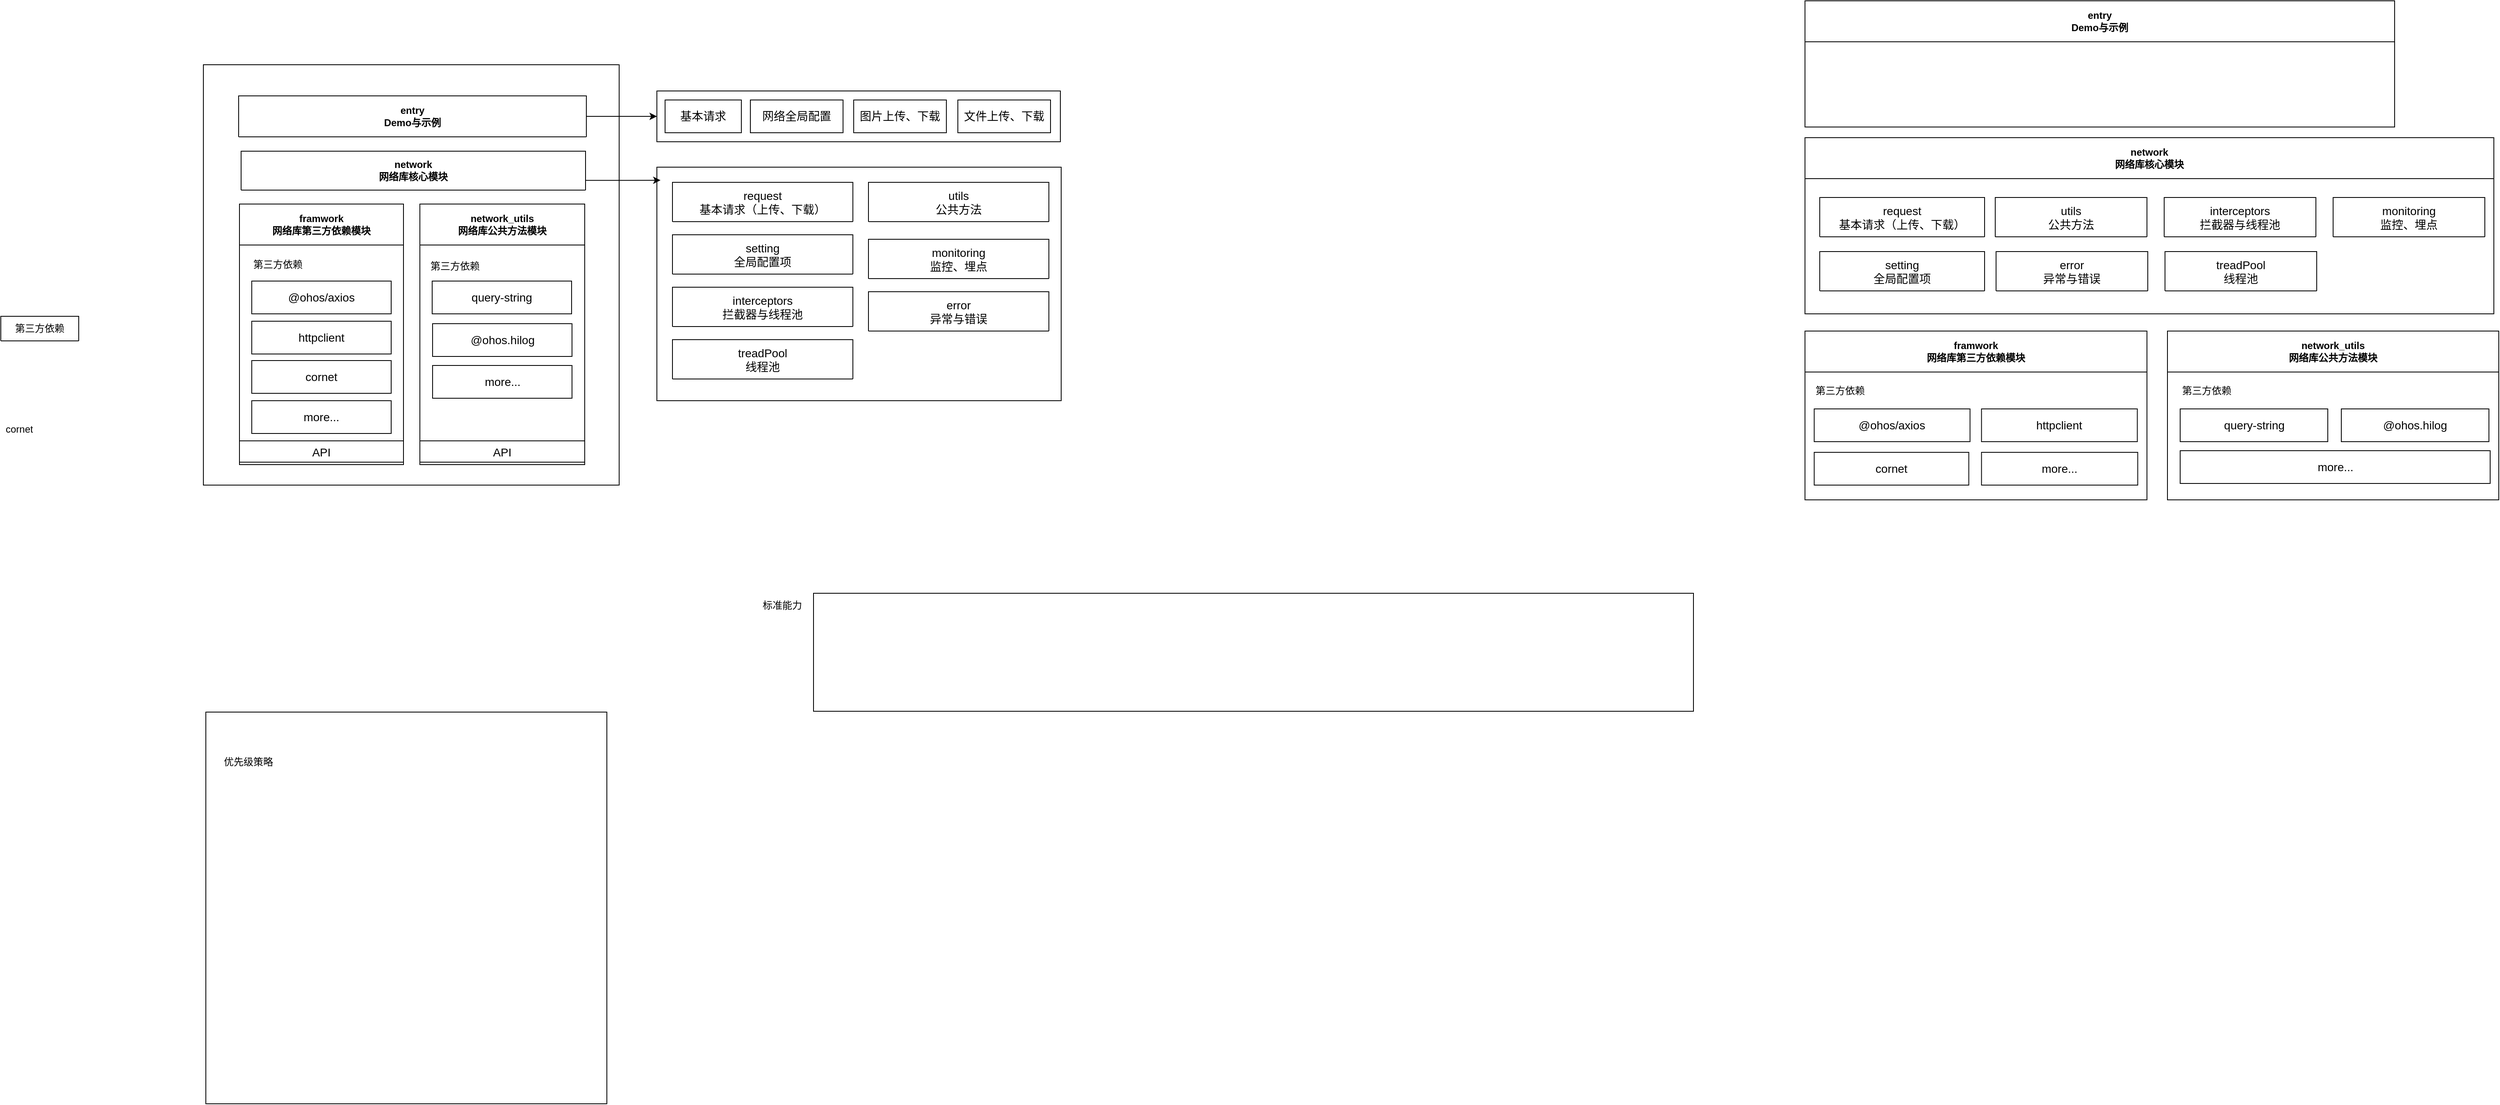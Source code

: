 <mxfile version="22.1.17" type="github">
  <diagram name="第 1 页" id="wJkj5fOoJ11qg7BTNZWh">
    <mxGraphModel dx="1358" dy="1343" grid="0" gridSize="10" guides="1" tooltips="1" connect="1" arrows="1" fold="1" page="0" pageScale="1" pageWidth="827" pageHeight="1169" math="0" shadow="0">
      <root>
        <mxCell id="0" />
        <mxCell id="1" parent="0" />
        <mxCell id="xsOgUrFm26YvZ4MdKP3_-86" value="" style="rounded=0;whiteSpace=wrap;html=1;" vertex="1" parent="1">
          <mxGeometry x="484" y="13" width="507" height="513" as="geometry" />
        </mxCell>
        <mxCell id="xsOgUrFm26YvZ4MdKP3_-90" value="" style="rounded=0;whiteSpace=wrap;html=1;" vertex="1" parent="1">
          <mxGeometry x="1037" y="45" width="492" height="62" as="geometry" />
        </mxCell>
        <mxCell id="SBuVG_I4WXoMHMLNgs3m-62" value="" style="rounded=0;whiteSpace=wrap;html=1;" parent="1" vertex="1">
          <mxGeometry x="1037" y="138" width="493" height="285" as="geometry" />
        </mxCell>
        <mxCell id="SBuVG_I4WXoMHMLNgs3m-8" value="network&lt;br&gt;网络库核心模块" style="swimlane;whiteSpace=wrap;html=1;startSize=50;" parent="1" vertex="1">
          <mxGeometry x="530" y="118.5" width="420" height="47.5" as="geometry">
            <mxRectangle x="530" y="196" width="420" height="40" as="alternateBounds" />
          </mxGeometry>
        </mxCell>
        <mxCell id="SBuVG_I4WXoMHMLNgs3m-9" value="network_utils&lt;br&gt;网络库公共方法模块" style="swimlane;whiteSpace=wrap;html=1;startSize=50;" parent="1" vertex="1">
          <mxGeometry x="748" y="183" width="201" height="318" as="geometry">
            <mxRectangle x="750" y="250" width="180" height="40" as="alternateBounds" />
          </mxGeometry>
        </mxCell>
        <mxCell id="SBuVG_I4WXoMHMLNgs3m-21" value="API" style="swimlane;fontStyle=0;childLayout=stackLayout;horizontal=1;startSize=26;horizontalStack=0;resizeParent=1;resizeParentMax=0;resizeLast=0;collapsible=1;marginBottom=0;align=center;fontSize=14;" parent="SBuVG_I4WXoMHMLNgs3m-9" vertex="1" collapsed="1">
          <mxGeometry y="289" width="201" height="29" as="geometry">
            <mxRectangle y="289" width="201" height="116" as="alternateBounds" />
          </mxGeometry>
        </mxCell>
        <mxCell id="SBuVG_I4WXoMHMLNgs3m-22" value="JDLogger" style="text;strokeColor=none;fillColor=none;spacingLeft=4;spacingRight=4;overflow=hidden;rotatable=0;points=[[0,0.5],[1,0.5]];portConstraint=eastwest;fontSize=12;whiteSpace=wrap;html=1;" parent="SBuVG_I4WXoMHMLNgs3m-21" vertex="1">
          <mxGeometry y="26" width="201" height="30" as="geometry" />
        </mxCell>
        <mxCell id="SBuVG_I4WXoMHMLNgs3m-23" value="Utils" style="text;strokeColor=none;fillColor=none;spacingLeft=4;spacingRight=4;overflow=hidden;rotatable=0;points=[[0,0.5],[1,0.5]];portConstraint=eastwest;fontSize=12;whiteSpace=wrap;html=1;" parent="SBuVG_I4WXoMHMLNgs3m-21" vertex="1">
          <mxGeometry y="56" width="201" height="30" as="geometry" />
        </mxCell>
        <mxCell id="SBuVG_I4WXoMHMLNgs3m-24" value="..." style="text;strokeColor=none;fillColor=none;spacingLeft=4;spacingRight=4;overflow=hidden;rotatable=0;points=[[0,0.5],[1,0.5]];portConstraint=eastwest;fontSize=12;whiteSpace=wrap;html=1;" parent="SBuVG_I4WXoMHMLNgs3m-21" vertex="1">
          <mxGeometry y="86" width="201" height="30" as="geometry" />
        </mxCell>
        <mxCell id="SBuVG_I4WXoMHMLNgs3m-37" value="@ohos.hilog" style="rounded=0;whiteSpace=wrap;html=1;fontSize=14;" parent="SBuVG_I4WXoMHMLNgs3m-9" vertex="1">
          <mxGeometry x="15.5" y="146" width="170" height="40" as="geometry" />
        </mxCell>
        <mxCell id="SBuVG_I4WXoMHMLNgs3m-20" value="more..." style="rounded=0;whiteSpace=wrap;html=1;fontSize=14;" parent="SBuVG_I4WXoMHMLNgs3m-9" vertex="1">
          <mxGeometry x="15.5" y="197" width="170" height="40" as="geometry" />
        </mxCell>
        <mxCell id="SBuVG_I4WXoMHMLNgs3m-10" value="framwork&lt;br&gt;网络库第三方依赖模块" style="swimlane;whiteSpace=wrap;html=1;startSize=50;" parent="1" vertex="1">
          <mxGeometry x="528" y="183" width="200" height="318" as="geometry">
            <mxRectangle x="530" y="250" width="180" height="40" as="alternateBounds" />
          </mxGeometry>
        </mxCell>
        <mxCell id="SBuVG_I4WXoMHMLNgs3m-11" value="@ohos/axios" style="rounded=0;whiteSpace=wrap;html=1;fontSize=14;" parent="SBuVG_I4WXoMHMLNgs3m-10" vertex="1">
          <mxGeometry x="15" y="94" width="170" height="40" as="geometry" />
        </mxCell>
        <mxCell id="SBuVG_I4WXoMHMLNgs3m-12" value="httpclient" style="rounded=0;whiteSpace=wrap;html=1;fontSize=14;" parent="1" vertex="1">
          <mxGeometry x="543" y="326" width="170" height="40" as="geometry" />
        </mxCell>
        <mxCell id="SBuVG_I4WXoMHMLNgs3m-13" value="cornet" style="rounded=0;whiteSpace=wrap;html=1;fontSize=14;" parent="1" vertex="1">
          <mxGeometry x="543" y="374" width="170" height="40" as="geometry" />
        </mxCell>
        <mxCell id="SBuVG_I4WXoMHMLNgs3m-15" value="more..." style="rounded=0;whiteSpace=wrap;html=1;fontSize=14;" parent="1" vertex="1">
          <mxGeometry x="543" y="423" width="170" height="40" as="geometry" />
        </mxCell>
        <mxCell id="SBuVG_I4WXoMHMLNgs3m-16" value="query-string" style="rounded=0;whiteSpace=wrap;html=1;fontSize=14;" parent="1" vertex="1">
          <mxGeometry x="763" y="277" width="170" height="40" as="geometry" />
        </mxCell>
        <mxCell id="xsOgUrFm26YvZ4MdKP3_-91" style="edgeStyle=orthogonalEdgeStyle;rounded=0;orthogonalLoop=1;jettySize=auto;html=1;exitX=1;exitY=0.5;exitDx=0;exitDy=0;entryX=0;entryY=0.5;entryDx=0;entryDy=0;" edge="1" parent="1" source="SBuVG_I4WXoMHMLNgs3m-19" target="xsOgUrFm26YvZ4MdKP3_-90">
          <mxGeometry relative="1" as="geometry" />
        </mxCell>
        <mxCell id="SBuVG_I4WXoMHMLNgs3m-19" value="entry&lt;br&gt;Demo与示例" style="swimlane;whiteSpace=wrap;html=1;startSize=50;" parent="1" vertex="1">
          <mxGeometry x="527" y="51" width="424" height="50" as="geometry">
            <mxRectangle x="530" y="58" width="420" height="51" as="alternateBounds" />
          </mxGeometry>
        </mxCell>
        <mxCell id="SBuVG_I4WXoMHMLNgs3m-25" value="第三方依赖" style="swimlane;fontStyle=0;childLayout=stackLayout;horizontal=1;startSize=30;horizontalStack=0;resizeParent=1;resizeParentMax=0;resizeLast=0;collapsible=1;marginBottom=0;whiteSpace=wrap;html=1;" parent="1" vertex="1" collapsed="1">
          <mxGeometry x="237" y="320" width="95" height="30" as="geometry">
            <mxRectangle x="237" y="320" width="140" height="120" as="alternateBounds" />
          </mxGeometry>
        </mxCell>
        <mxCell id="SBuVG_I4WXoMHMLNgs3m-26" value="@ohos/axios" style="text;strokeColor=none;fillColor=none;align=left;verticalAlign=middle;spacingLeft=4;spacingRight=4;overflow=hidden;points=[[0,0.5],[1,0.5]];portConstraint=eastwest;rotatable=0;whiteSpace=wrap;html=1;" parent="SBuVG_I4WXoMHMLNgs3m-25" vertex="1">
          <mxGeometry y="30" width="140" height="30" as="geometry" />
        </mxCell>
        <mxCell id="SBuVG_I4WXoMHMLNgs3m-27" value="httpclient" style="text;strokeColor=none;fillColor=none;align=left;verticalAlign=middle;spacingLeft=4;spacingRight=4;overflow=hidden;points=[[0,0.5],[1,0.5]];portConstraint=eastwest;rotatable=0;whiteSpace=wrap;html=1;" parent="SBuVG_I4WXoMHMLNgs3m-25" vertex="1">
          <mxGeometry y="60" width="140" height="30" as="geometry" />
        </mxCell>
        <mxCell id="SBuVG_I4WXoMHMLNgs3m-28" value="cornet" style="text;strokeColor=none;fillColor=none;align=left;verticalAlign=middle;spacingLeft=4;spacingRight=4;overflow=hidden;points=[[0,0.5],[1,0.5]];portConstraint=eastwest;rotatable=0;whiteSpace=wrap;html=1;" parent="SBuVG_I4WXoMHMLNgs3m-25" vertex="1">
          <mxGeometry y="90" width="140" height="30" as="geometry" />
        </mxCell>
        <mxCell id="SBuVG_I4WXoMHMLNgs3m-29" value="cornet" style="text;strokeColor=none;fillColor=none;align=left;verticalAlign=middle;spacingLeft=4;spacingRight=4;overflow=hidden;points=[[0,0.5],[1,0.5]];portConstraint=eastwest;rotatable=0;whiteSpace=wrap;html=1;" parent="1" vertex="1">
          <mxGeometry x="237" y="443" width="140" height="30" as="geometry" />
        </mxCell>
        <mxCell id="SBuVG_I4WXoMHMLNgs3m-31" value="&lt;span style=&quot;color: rgb(0, 0, 0); font-family: Helvetica; font-size: 12px; font-style: normal; font-variant-ligatures: normal; font-variant-caps: normal; font-weight: 400; letter-spacing: normal; orphans: 2; text-align: center; text-indent: 0px; text-transform: none; widows: 2; word-spacing: 0px; -webkit-text-stroke-width: 0px; background-color: rgb(255, 255, 255); text-decoration-thickness: initial; text-decoration-style: initial; text-decoration-color: initial; float: none; display: inline !important;&quot;&gt;第三方依赖&lt;/span&gt;" style="text;whiteSpace=wrap;html=1;" parent="1" vertex="1">
          <mxGeometry x="543" y="243" width="88" height="36" as="geometry" />
        </mxCell>
        <mxCell id="SBuVG_I4WXoMHMLNgs3m-32" value="API" style="swimlane;fontStyle=0;childLayout=stackLayout;horizontal=1;startSize=26;horizontalStack=0;resizeParent=1;resizeParentMax=0;resizeLast=0;collapsible=1;marginBottom=0;align=center;fontSize=14;" parent="1" vertex="1" collapsed="1">
          <mxGeometry x="528" y="472" width="200" height="29" as="geometry">
            <mxRectangle x="530" y="539" width="201" height="116" as="alternateBounds" />
          </mxGeometry>
        </mxCell>
        <mxCell id="SBuVG_I4WXoMHMLNgs3m-33" value="get" style="text;strokeColor=none;fillColor=none;spacingLeft=4;spacingRight=4;overflow=hidden;rotatable=0;points=[[0,0.5],[1,0.5]];portConstraint=eastwest;fontSize=12;whiteSpace=wrap;html=1;" parent="SBuVG_I4WXoMHMLNgs3m-32" vertex="1">
          <mxGeometry y="26" width="201" height="30" as="geometry" />
        </mxCell>
        <mxCell id="SBuVG_I4WXoMHMLNgs3m-34" value="post" style="text;strokeColor=none;fillColor=none;spacingLeft=4;spacingRight=4;overflow=hidden;rotatable=0;points=[[0,0.5],[1,0.5]];portConstraint=eastwest;fontSize=12;whiteSpace=wrap;html=1;" parent="SBuVG_I4WXoMHMLNgs3m-32" vertex="1">
          <mxGeometry y="56" width="201" height="30" as="geometry" />
        </mxCell>
        <mxCell id="SBuVG_I4WXoMHMLNgs3m-35" value="..." style="text;strokeColor=none;fillColor=none;spacingLeft=4;spacingRight=4;overflow=hidden;rotatable=0;points=[[0,0.5],[1,0.5]];portConstraint=eastwest;fontSize=12;whiteSpace=wrap;html=1;" parent="SBuVG_I4WXoMHMLNgs3m-32" vertex="1">
          <mxGeometry y="86" width="201" height="30" as="geometry" />
        </mxCell>
        <mxCell id="SBuVG_I4WXoMHMLNgs3m-36" value="&lt;span style=&quot;color: rgb(0, 0, 0); font-family: Helvetica; font-size: 12px; font-style: normal; font-variant-ligatures: normal; font-variant-caps: normal; font-weight: 400; letter-spacing: normal; orphans: 2; text-align: center; text-indent: 0px; text-transform: none; widows: 2; word-spacing: 0px; -webkit-text-stroke-width: 0px; background-color: rgb(255, 255, 255); text-decoration-thickness: initial; text-decoration-style: initial; text-decoration-color: initial; float: none; display: inline !important;&quot;&gt;第三方依赖&lt;/span&gt;" style="text;whiteSpace=wrap;html=1;" parent="1" vertex="1">
          <mxGeometry x="759" y="245" width="88" height="36" as="geometry" />
        </mxCell>
        <mxCell id="SBuVG_I4WXoMHMLNgs3m-41" value="request&#xa;基本请求（上传、下载）" style="swimlane;fontStyle=0;childLayout=stackLayout;horizontal=1;startSize=48;horizontalStack=0;resizeParent=1;resizeParentMax=0;resizeLast=0;collapsible=1;marginBottom=0;align=center;fontSize=14;" parent="1" vertex="1" collapsed="1">
          <mxGeometry x="1056" y="156.5" width="220" height="48" as="geometry">
            <mxRectangle x="1115" y="109" width="201" height="138" as="alternateBounds" />
          </mxGeometry>
        </mxCell>
        <mxCell id="SBuVG_I4WXoMHMLNgs3m-42" value="get" style="text;strokeColor=none;fillColor=none;spacingLeft=4;spacingRight=4;overflow=hidden;rotatable=0;points=[[0,0.5],[1,0.5]];portConstraint=eastwest;fontSize=12;whiteSpace=wrap;html=1;" parent="SBuVG_I4WXoMHMLNgs3m-41" vertex="1">
          <mxGeometry y="48" width="201" height="30" as="geometry" />
        </mxCell>
        <mxCell id="SBuVG_I4WXoMHMLNgs3m-43" value="post" style="text;strokeColor=none;fillColor=none;spacingLeft=4;spacingRight=4;overflow=hidden;rotatable=0;points=[[0,0.5],[1,0.5]];portConstraint=eastwest;fontSize=12;whiteSpace=wrap;html=1;" parent="SBuVG_I4WXoMHMLNgs3m-41" vertex="1">
          <mxGeometry y="78" width="201" height="30" as="geometry" />
        </mxCell>
        <mxCell id="SBuVG_I4WXoMHMLNgs3m-44" value="download" style="text;strokeColor=none;fillColor=none;spacingLeft=4;spacingRight=4;overflow=hidden;rotatable=0;points=[[0,0.5],[1,0.5]];portConstraint=eastwest;fontSize=12;whiteSpace=wrap;html=1;" parent="SBuVG_I4WXoMHMLNgs3m-41" vertex="1">
          <mxGeometry y="108" width="201" height="30" as="geometry" />
        </mxCell>
        <mxCell id="SBuVG_I4WXoMHMLNgs3m-45" value="setting&#xa;全局配置项" style="swimlane;fontStyle=0;childLayout=stackLayout;horizontal=1;startSize=48;horizontalStack=0;resizeParent=1;resizeParentMax=0;resizeLast=0;collapsible=1;marginBottom=0;align=center;fontSize=14;" parent="1" vertex="1" collapsed="1">
          <mxGeometry x="1056" y="220.5" width="220" height="48" as="geometry">
            <mxRectangle x="1113" y="196" width="201" height="138" as="alternateBounds" />
          </mxGeometry>
        </mxCell>
        <mxCell id="SBuVG_I4WXoMHMLNgs3m-46" value="JDLogger" style="text;strokeColor=none;fillColor=none;spacingLeft=4;spacingRight=4;overflow=hidden;rotatable=0;points=[[0,0.5],[1,0.5]];portConstraint=eastwest;fontSize=12;whiteSpace=wrap;html=1;" parent="SBuVG_I4WXoMHMLNgs3m-45" vertex="1">
          <mxGeometry y="48" width="201" height="30" as="geometry" />
        </mxCell>
        <mxCell id="SBuVG_I4WXoMHMLNgs3m-47" value="Utils" style="text;strokeColor=none;fillColor=none;spacingLeft=4;spacingRight=4;overflow=hidden;rotatable=0;points=[[0,0.5],[1,0.5]];portConstraint=eastwest;fontSize=12;whiteSpace=wrap;html=1;" parent="SBuVG_I4WXoMHMLNgs3m-45" vertex="1">
          <mxGeometry y="78" width="201" height="30" as="geometry" />
        </mxCell>
        <mxCell id="SBuVG_I4WXoMHMLNgs3m-48" value="..." style="text;strokeColor=none;fillColor=none;spacingLeft=4;spacingRight=4;overflow=hidden;rotatable=0;points=[[0,0.5],[1,0.5]];portConstraint=eastwest;fontSize=12;whiteSpace=wrap;html=1;" parent="SBuVG_I4WXoMHMLNgs3m-45" vertex="1">
          <mxGeometry y="108" width="201" height="30" as="geometry" />
        </mxCell>
        <mxCell id="SBuVG_I4WXoMHMLNgs3m-49" value="interceptors&#xa;拦截器与线程池" style="swimlane;fontStyle=0;childLayout=stackLayout;horizontal=1;startSize=48;horizontalStack=0;resizeParent=1;resizeParentMax=0;resizeLast=0;collapsible=1;marginBottom=0;align=center;fontSize=14;" parent="1" vertex="1" collapsed="1">
          <mxGeometry x="1056" y="284.5" width="220" height="48" as="geometry">
            <mxRectangle x="1113" y="196" width="201" height="138" as="alternateBounds" />
          </mxGeometry>
        </mxCell>
        <mxCell id="SBuVG_I4WXoMHMLNgs3m-50" value="JDLogger" style="text;strokeColor=none;fillColor=none;spacingLeft=4;spacingRight=4;overflow=hidden;rotatable=0;points=[[0,0.5],[1,0.5]];portConstraint=eastwest;fontSize=12;whiteSpace=wrap;html=1;" parent="SBuVG_I4WXoMHMLNgs3m-49" vertex="1">
          <mxGeometry y="48" width="201" height="30" as="geometry" />
        </mxCell>
        <mxCell id="SBuVG_I4WXoMHMLNgs3m-51" value="Utils" style="text;strokeColor=none;fillColor=none;spacingLeft=4;spacingRight=4;overflow=hidden;rotatable=0;points=[[0,0.5],[1,0.5]];portConstraint=eastwest;fontSize=12;whiteSpace=wrap;html=1;" parent="SBuVG_I4WXoMHMLNgs3m-49" vertex="1">
          <mxGeometry y="78" width="201" height="30" as="geometry" />
        </mxCell>
        <mxCell id="SBuVG_I4WXoMHMLNgs3m-52" value="..." style="text;strokeColor=none;fillColor=none;spacingLeft=4;spacingRight=4;overflow=hidden;rotatable=0;points=[[0,0.5],[1,0.5]];portConstraint=eastwest;fontSize=12;whiteSpace=wrap;html=1;" parent="SBuVG_I4WXoMHMLNgs3m-49" vertex="1">
          <mxGeometry y="108" width="201" height="30" as="geometry" />
        </mxCell>
        <mxCell id="SBuVG_I4WXoMHMLNgs3m-53" value="monitoring&#xa;监控、埋点" style="swimlane;fontStyle=0;childLayout=stackLayout;horizontal=1;startSize=48;horizontalStack=0;resizeParent=1;resizeParentMax=0;resizeLast=0;collapsible=1;marginBottom=0;align=center;fontSize=14;" parent="1" vertex="1" collapsed="1">
          <mxGeometry x="1295" y="226" width="220" height="48" as="geometry">
            <mxRectangle x="1113" y="196" width="201" height="138" as="alternateBounds" />
          </mxGeometry>
        </mxCell>
        <mxCell id="SBuVG_I4WXoMHMLNgs3m-54" value="JDLogger" style="text;strokeColor=none;fillColor=none;spacingLeft=4;spacingRight=4;overflow=hidden;rotatable=0;points=[[0,0.5],[1,0.5]];portConstraint=eastwest;fontSize=12;whiteSpace=wrap;html=1;" parent="SBuVG_I4WXoMHMLNgs3m-53" vertex="1">
          <mxGeometry y="48" width="201" height="30" as="geometry" />
        </mxCell>
        <mxCell id="SBuVG_I4WXoMHMLNgs3m-55" value="Utils" style="text;strokeColor=none;fillColor=none;spacingLeft=4;spacingRight=4;overflow=hidden;rotatable=0;points=[[0,0.5],[1,0.5]];portConstraint=eastwest;fontSize=12;whiteSpace=wrap;html=1;" parent="SBuVG_I4WXoMHMLNgs3m-53" vertex="1">
          <mxGeometry y="78" width="201" height="30" as="geometry" />
        </mxCell>
        <mxCell id="SBuVG_I4WXoMHMLNgs3m-56" value="..." style="text;strokeColor=none;fillColor=none;spacingLeft=4;spacingRight=4;overflow=hidden;rotatable=0;points=[[0,0.5],[1,0.5]];portConstraint=eastwest;fontSize=12;whiteSpace=wrap;html=1;" parent="SBuVG_I4WXoMHMLNgs3m-53" vertex="1">
          <mxGeometry y="108" width="201" height="30" as="geometry" />
        </mxCell>
        <mxCell id="SBuVG_I4WXoMHMLNgs3m-57" value="utils&#xa;公共方法" style="swimlane;fontStyle=0;childLayout=stackLayout;horizontal=1;startSize=48;horizontalStack=0;resizeParent=1;resizeParentMax=0;resizeLast=0;collapsible=1;marginBottom=0;align=center;fontSize=14;" parent="1" vertex="1" collapsed="1">
          <mxGeometry x="1295" y="156.5" width="220" height="48" as="geometry">
            <mxRectangle x="1113" y="196" width="201" height="138" as="alternateBounds" />
          </mxGeometry>
        </mxCell>
        <mxCell id="SBuVG_I4WXoMHMLNgs3m-58" value="JDLogger" style="text;strokeColor=none;fillColor=none;spacingLeft=4;spacingRight=4;overflow=hidden;rotatable=0;points=[[0,0.5],[1,0.5]];portConstraint=eastwest;fontSize=12;whiteSpace=wrap;html=1;" parent="SBuVG_I4WXoMHMLNgs3m-57" vertex="1">
          <mxGeometry y="48" width="201" height="30" as="geometry" />
        </mxCell>
        <mxCell id="SBuVG_I4WXoMHMLNgs3m-59" value="Utils" style="text;strokeColor=none;fillColor=none;spacingLeft=4;spacingRight=4;overflow=hidden;rotatable=0;points=[[0,0.5],[1,0.5]];portConstraint=eastwest;fontSize=12;whiteSpace=wrap;html=1;" parent="SBuVG_I4WXoMHMLNgs3m-57" vertex="1">
          <mxGeometry y="78" width="201" height="30" as="geometry" />
        </mxCell>
        <mxCell id="SBuVG_I4WXoMHMLNgs3m-60" value="..." style="text;strokeColor=none;fillColor=none;spacingLeft=4;spacingRight=4;overflow=hidden;rotatable=0;points=[[0,0.5],[1,0.5]];portConstraint=eastwest;fontSize=12;whiteSpace=wrap;html=1;" parent="SBuVG_I4WXoMHMLNgs3m-57" vertex="1">
          <mxGeometry y="108" width="201" height="30" as="geometry" />
        </mxCell>
        <mxCell id="SBuVG_I4WXoMHMLNgs3m-63" value="error&#xa;异常与错误" style="swimlane;fontStyle=0;childLayout=stackLayout;horizontal=1;startSize=48;horizontalStack=0;resizeParent=1;resizeParentMax=0;resizeLast=0;collapsible=1;marginBottom=0;align=center;fontSize=14;" parent="1" vertex="1" collapsed="1">
          <mxGeometry x="1295" y="290" width="220" height="48" as="geometry">
            <mxRectangle x="1113" y="196" width="201" height="138" as="alternateBounds" />
          </mxGeometry>
        </mxCell>
        <mxCell id="SBuVG_I4WXoMHMLNgs3m-64" value="JDLogger" style="text;strokeColor=none;fillColor=none;spacingLeft=4;spacingRight=4;overflow=hidden;rotatable=0;points=[[0,0.5],[1,0.5]];portConstraint=eastwest;fontSize=12;whiteSpace=wrap;html=1;" parent="SBuVG_I4WXoMHMLNgs3m-63" vertex="1">
          <mxGeometry y="48" width="201" height="30" as="geometry" />
        </mxCell>
        <mxCell id="SBuVG_I4WXoMHMLNgs3m-65" value="Utils" style="text;strokeColor=none;fillColor=none;spacingLeft=4;spacingRight=4;overflow=hidden;rotatable=0;points=[[0,0.5],[1,0.5]];portConstraint=eastwest;fontSize=12;whiteSpace=wrap;html=1;" parent="SBuVG_I4WXoMHMLNgs3m-63" vertex="1">
          <mxGeometry y="78" width="201" height="30" as="geometry" />
        </mxCell>
        <mxCell id="SBuVG_I4WXoMHMLNgs3m-66" value="..." style="text;strokeColor=none;fillColor=none;spacingLeft=4;spacingRight=4;overflow=hidden;rotatable=0;points=[[0,0.5],[1,0.5]];portConstraint=eastwest;fontSize=12;whiteSpace=wrap;html=1;" parent="SBuVG_I4WXoMHMLNgs3m-63" vertex="1">
          <mxGeometry y="108" width="201" height="30" as="geometry" />
        </mxCell>
        <mxCell id="SBuVG_I4WXoMHMLNgs3m-67" value="" style="rounded=0;whiteSpace=wrap;html=1;" parent="1" vertex="1">
          <mxGeometry x="487" y="803" width="489" height="478" as="geometry" />
        </mxCell>
        <mxCell id="SBuVG_I4WXoMHMLNgs3m-68" value="&lt;span style=&quot;color: rgb(0, 0, 0); font-family: Helvetica; font-size: 12px; font-style: normal; font-variant-ligatures: normal; font-variant-caps: normal; font-weight: 400; letter-spacing: normal; orphans: 2; text-align: center; text-indent: 0px; text-transform: none; widows: 2; word-spacing: 0px; -webkit-text-stroke-width: 0px; background-color: rgb(255, 255, 255); text-decoration-thickness: initial; text-decoration-style: initial; text-decoration-color: initial; float: none; display: inline !important;&quot;&gt;优先级策略&lt;/span&gt;" style="text;whiteSpace=wrap;html=1;" parent="1" vertex="1">
          <mxGeometry x="507" y="850" width="88" height="36" as="geometry" />
        </mxCell>
        <mxCell id="xsOgUrFm26YvZ4MdKP3_-4" value="network&lt;br&gt;网络库核心模块" style="swimlane;whiteSpace=wrap;html=1;startSize=50;align=center;" vertex="1" parent="1">
          <mxGeometry x="2437" y="102" width="840" height="215" as="geometry">
            <mxRectangle x="1575" y="91" width="1175" height="50" as="alternateBounds" />
          </mxGeometry>
        </mxCell>
        <mxCell id="xsOgUrFm26YvZ4MdKP3_-64" value="interceptors&#xa;拦截器与线程池" style="swimlane;fontStyle=0;childLayout=stackLayout;horizontal=1;startSize=48;horizontalStack=0;resizeParent=1;resizeParentMax=0;resizeLast=0;collapsible=1;marginBottom=0;align=center;fontSize=14;" vertex="1" collapsed="1" parent="xsOgUrFm26YvZ4MdKP3_-4">
          <mxGeometry x="438" y="73" width="185" height="48" as="geometry">
            <mxRectangle x="1113" y="196" width="201" height="138" as="alternateBounds" />
          </mxGeometry>
        </mxCell>
        <mxCell id="xsOgUrFm26YvZ4MdKP3_-65" value="JDLogger" style="text;strokeColor=none;fillColor=none;spacingLeft=4;spacingRight=4;overflow=hidden;rotatable=0;points=[[0,0.5],[1,0.5]];portConstraint=eastwest;fontSize=12;whiteSpace=wrap;html=1;" vertex="1" parent="xsOgUrFm26YvZ4MdKP3_-64">
          <mxGeometry y="48" width="201" height="30" as="geometry" />
        </mxCell>
        <mxCell id="xsOgUrFm26YvZ4MdKP3_-66" value="Utils" style="text;strokeColor=none;fillColor=none;spacingLeft=4;spacingRight=4;overflow=hidden;rotatable=0;points=[[0,0.5],[1,0.5]];portConstraint=eastwest;fontSize=12;whiteSpace=wrap;html=1;" vertex="1" parent="xsOgUrFm26YvZ4MdKP3_-64">
          <mxGeometry y="78" width="201" height="30" as="geometry" />
        </mxCell>
        <mxCell id="xsOgUrFm26YvZ4MdKP3_-67" value="..." style="text;strokeColor=none;fillColor=none;spacingLeft=4;spacingRight=4;overflow=hidden;rotatable=0;points=[[0,0.5],[1,0.5]];portConstraint=eastwest;fontSize=12;whiteSpace=wrap;html=1;" vertex="1" parent="xsOgUrFm26YvZ4MdKP3_-64">
          <mxGeometry y="108" width="201" height="30" as="geometry" />
        </mxCell>
        <mxCell id="xsOgUrFm26YvZ4MdKP3_-80" value="treadPool&#xa;线程池" style="swimlane;fontStyle=0;childLayout=stackLayout;horizontal=1;startSize=48;horizontalStack=0;resizeParent=1;resizeParentMax=0;resizeLast=0;collapsible=1;marginBottom=0;align=center;fontSize=14;" vertex="1" collapsed="1" parent="xsOgUrFm26YvZ4MdKP3_-4">
          <mxGeometry x="439" y="139" width="185" height="48" as="geometry">
            <mxRectangle x="1113" y="196" width="201" height="138" as="alternateBounds" />
          </mxGeometry>
        </mxCell>
        <mxCell id="xsOgUrFm26YvZ4MdKP3_-81" value="JDLogger" style="text;strokeColor=none;fillColor=none;spacingLeft=4;spacingRight=4;overflow=hidden;rotatable=0;points=[[0,0.5],[1,0.5]];portConstraint=eastwest;fontSize=12;whiteSpace=wrap;html=1;" vertex="1" parent="xsOgUrFm26YvZ4MdKP3_-80">
          <mxGeometry y="48" width="201" height="30" as="geometry" />
        </mxCell>
        <mxCell id="xsOgUrFm26YvZ4MdKP3_-82" value="Utils" style="text;strokeColor=none;fillColor=none;spacingLeft=4;spacingRight=4;overflow=hidden;rotatable=0;points=[[0,0.5],[1,0.5]];portConstraint=eastwest;fontSize=12;whiteSpace=wrap;html=1;" vertex="1" parent="xsOgUrFm26YvZ4MdKP3_-80">
          <mxGeometry y="78" width="201" height="30" as="geometry" />
        </mxCell>
        <mxCell id="xsOgUrFm26YvZ4MdKP3_-83" value="..." style="text;strokeColor=none;fillColor=none;spacingLeft=4;spacingRight=4;overflow=hidden;rotatable=0;points=[[0,0.5],[1,0.5]];portConstraint=eastwest;fontSize=12;whiteSpace=wrap;html=1;" vertex="1" parent="xsOgUrFm26YvZ4MdKP3_-80">
          <mxGeometry y="108" width="201" height="30" as="geometry" />
        </mxCell>
        <mxCell id="xsOgUrFm26YvZ4MdKP3_-68" value="monitoring&#xa;监控、埋点" style="swimlane;fontStyle=0;childLayout=stackLayout;horizontal=1;startSize=48;horizontalStack=0;resizeParent=1;resizeParentMax=0;resizeLast=0;collapsible=1;marginBottom=0;align=center;fontSize=14;" vertex="1" collapsed="1" parent="xsOgUrFm26YvZ4MdKP3_-4">
          <mxGeometry x="644" y="73" width="185" height="48" as="geometry">
            <mxRectangle x="1113" y="196" width="201" height="138" as="alternateBounds" />
          </mxGeometry>
        </mxCell>
        <mxCell id="xsOgUrFm26YvZ4MdKP3_-69" value="JDLogger" style="text;strokeColor=none;fillColor=none;spacingLeft=4;spacingRight=4;overflow=hidden;rotatable=0;points=[[0,0.5],[1,0.5]];portConstraint=eastwest;fontSize=12;whiteSpace=wrap;html=1;" vertex="1" parent="xsOgUrFm26YvZ4MdKP3_-68">
          <mxGeometry y="48" width="201" height="30" as="geometry" />
        </mxCell>
        <mxCell id="xsOgUrFm26YvZ4MdKP3_-70" value="Utils" style="text;strokeColor=none;fillColor=none;spacingLeft=4;spacingRight=4;overflow=hidden;rotatable=0;points=[[0,0.5],[1,0.5]];portConstraint=eastwest;fontSize=12;whiteSpace=wrap;html=1;" vertex="1" parent="xsOgUrFm26YvZ4MdKP3_-68">
          <mxGeometry y="78" width="201" height="30" as="geometry" />
        </mxCell>
        <mxCell id="xsOgUrFm26YvZ4MdKP3_-71" value="..." style="text;strokeColor=none;fillColor=none;spacingLeft=4;spacingRight=4;overflow=hidden;rotatable=0;points=[[0,0.5],[1,0.5]];portConstraint=eastwest;fontSize=12;whiteSpace=wrap;html=1;" vertex="1" parent="xsOgUrFm26YvZ4MdKP3_-68">
          <mxGeometry y="108" width="201" height="30" as="geometry" />
        </mxCell>
        <mxCell id="xsOgUrFm26YvZ4MdKP3_-56" value="request&#xa;基本请求（上传、下载）" style="swimlane;fontStyle=0;childLayout=stackLayout;horizontal=1;startSize=48;horizontalStack=0;resizeParent=1;resizeParentMax=0;resizeLast=0;collapsible=1;marginBottom=0;align=center;fontSize=14;" vertex="1" collapsed="1" parent="xsOgUrFm26YvZ4MdKP3_-4">
          <mxGeometry x="18" y="73" width="201" height="48" as="geometry">
            <mxRectangle x="1115" y="109" width="201" height="138" as="alternateBounds" />
          </mxGeometry>
        </mxCell>
        <mxCell id="xsOgUrFm26YvZ4MdKP3_-57" value="get" style="text;strokeColor=none;fillColor=none;spacingLeft=4;spacingRight=4;overflow=hidden;rotatable=0;points=[[0,0.5],[1,0.5]];portConstraint=eastwest;fontSize=12;whiteSpace=wrap;html=1;" vertex="1" parent="xsOgUrFm26YvZ4MdKP3_-56">
          <mxGeometry y="48" width="201" height="30" as="geometry" />
        </mxCell>
        <mxCell id="xsOgUrFm26YvZ4MdKP3_-58" value="post" style="text;strokeColor=none;fillColor=none;spacingLeft=4;spacingRight=4;overflow=hidden;rotatable=0;points=[[0,0.5],[1,0.5]];portConstraint=eastwest;fontSize=12;whiteSpace=wrap;html=1;" vertex="1" parent="xsOgUrFm26YvZ4MdKP3_-56">
          <mxGeometry y="78" width="201" height="30" as="geometry" />
        </mxCell>
        <mxCell id="xsOgUrFm26YvZ4MdKP3_-59" value="download" style="text;strokeColor=none;fillColor=none;spacingLeft=4;spacingRight=4;overflow=hidden;rotatable=0;points=[[0,0.5],[1,0.5]];portConstraint=eastwest;fontSize=12;whiteSpace=wrap;html=1;" vertex="1" parent="xsOgUrFm26YvZ4MdKP3_-56">
          <mxGeometry y="108" width="201" height="30" as="geometry" />
        </mxCell>
        <mxCell id="xsOgUrFm26YvZ4MdKP3_-60" value="setting&#xa;全局配置项" style="swimlane;fontStyle=0;childLayout=stackLayout;horizontal=1;startSize=48;horizontalStack=0;resizeParent=1;resizeParentMax=0;resizeLast=0;collapsible=1;marginBottom=0;align=center;fontSize=14;" vertex="1" collapsed="1" parent="xsOgUrFm26YvZ4MdKP3_-4">
          <mxGeometry x="18" y="139" width="201" height="48" as="geometry">
            <mxRectangle x="1113" y="196" width="201" height="138" as="alternateBounds" />
          </mxGeometry>
        </mxCell>
        <mxCell id="xsOgUrFm26YvZ4MdKP3_-61" value="JDLogger" style="text;strokeColor=none;fillColor=none;spacingLeft=4;spacingRight=4;overflow=hidden;rotatable=0;points=[[0,0.5],[1,0.5]];portConstraint=eastwest;fontSize=12;whiteSpace=wrap;html=1;" vertex="1" parent="xsOgUrFm26YvZ4MdKP3_-60">
          <mxGeometry y="48" width="201" height="30" as="geometry" />
        </mxCell>
        <mxCell id="xsOgUrFm26YvZ4MdKP3_-62" value="Utils" style="text;strokeColor=none;fillColor=none;spacingLeft=4;spacingRight=4;overflow=hidden;rotatable=0;points=[[0,0.5],[1,0.5]];portConstraint=eastwest;fontSize=12;whiteSpace=wrap;html=1;" vertex="1" parent="xsOgUrFm26YvZ4MdKP3_-60">
          <mxGeometry y="78" width="201" height="30" as="geometry" />
        </mxCell>
        <mxCell id="xsOgUrFm26YvZ4MdKP3_-63" value="..." style="text;strokeColor=none;fillColor=none;spacingLeft=4;spacingRight=4;overflow=hidden;rotatable=0;points=[[0,0.5],[1,0.5]];portConstraint=eastwest;fontSize=12;whiteSpace=wrap;html=1;" vertex="1" parent="xsOgUrFm26YvZ4MdKP3_-60">
          <mxGeometry y="108" width="201" height="30" as="geometry" />
        </mxCell>
        <mxCell id="xsOgUrFm26YvZ4MdKP3_-72" value="utils&#xa;公共方法" style="swimlane;fontStyle=0;childLayout=stackLayout;horizontal=1;startSize=48;horizontalStack=0;resizeParent=1;resizeParentMax=0;resizeLast=0;collapsible=1;marginBottom=0;align=center;fontSize=14;" vertex="1" collapsed="1" parent="xsOgUrFm26YvZ4MdKP3_-4">
          <mxGeometry x="232" y="73" width="185" height="48" as="geometry">
            <mxRectangle x="1113" y="196" width="201" height="138" as="alternateBounds" />
          </mxGeometry>
        </mxCell>
        <mxCell id="xsOgUrFm26YvZ4MdKP3_-73" value="JDLogger" style="text;strokeColor=none;fillColor=none;spacingLeft=4;spacingRight=4;overflow=hidden;rotatable=0;points=[[0,0.5],[1,0.5]];portConstraint=eastwest;fontSize=12;whiteSpace=wrap;html=1;" vertex="1" parent="xsOgUrFm26YvZ4MdKP3_-72">
          <mxGeometry y="48" width="201" height="30" as="geometry" />
        </mxCell>
        <mxCell id="xsOgUrFm26YvZ4MdKP3_-74" value="Utils" style="text;strokeColor=none;fillColor=none;spacingLeft=4;spacingRight=4;overflow=hidden;rotatable=0;points=[[0,0.5],[1,0.5]];portConstraint=eastwest;fontSize=12;whiteSpace=wrap;html=1;" vertex="1" parent="xsOgUrFm26YvZ4MdKP3_-72">
          <mxGeometry y="78" width="201" height="30" as="geometry" />
        </mxCell>
        <mxCell id="xsOgUrFm26YvZ4MdKP3_-75" value="..." style="text;strokeColor=none;fillColor=none;spacingLeft=4;spacingRight=4;overflow=hidden;rotatable=0;points=[[0,0.5],[1,0.5]];portConstraint=eastwest;fontSize=12;whiteSpace=wrap;html=1;" vertex="1" parent="xsOgUrFm26YvZ4MdKP3_-72">
          <mxGeometry y="108" width="201" height="30" as="geometry" />
        </mxCell>
        <mxCell id="xsOgUrFm26YvZ4MdKP3_-76" value="error&#xa;异常与错误" style="swimlane;fontStyle=0;childLayout=stackLayout;horizontal=1;startSize=48;horizontalStack=0;resizeParent=1;resizeParentMax=0;resizeLast=0;collapsible=1;marginBottom=0;align=center;fontSize=14;" vertex="1" collapsed="1" parent="xsOgUrFm26YvZ4MdKP3_-4">
          <mxGeometry x="233" y="139" width="185" height="48" as="geometry">
            <mxRectangle x="1113" y="196" width="201" height="138" as="alternateBounds" />
          </mxGeometry>
        </mxCell>
        <mxCell id="xsOgUrFm26YvZ4MdKP3_-77" value="JDLogger" style="text;strokeColor=none;fillColor=none;spacingLeft=4;spacingRight=4;overflow=hidden;rotatable=0;points=[[0,0.5],[1,0.5]];portConstraint=eastwest;fontSize=12;whiteSpace=wrap;html=1;" vertex="1" parent="xsOgUrFm26YvZ4MdKP3_-76">
          <mxGeometry y="48" width="201" height="30" as="geometry" />
        </mxCell>
        <mxCell id="xsOgUrFm26YvZ4MdKP3_-78" value="Utils" style="text;strokeColor=none;fillColor=none;spacingLeft=4;spacingRight=4;overflow=hidden;rotatable=0;points=[[0,0.5],[1,0.5]];portConstraint=eastwest;fontSize=12;whiteSpace=wrap;html=1;" vertex="1" parent="xsOgUrFm26YvZ4MdKP3_-76">
          <mxGeometry y="78" width="201" height="30" as="geometry" />
        </mxCell>
        <mxCell id="xsOgUrFm26YvZ4MdKP3_-79" value="..." style="text;strokeColor=none;fillColor=none;spacingLeft=4;spacingRight=4;overflow=hidden;rotatable=0;points=[[0,0.5],[1,0.5]];portConstraint=eastwest;fontSize=12;whiteSpace=wrap;html=1;" vertex="1" parent="xsOgUrFm26YvZ4MdKP3_-76">
          <mxGeometry y="108" width="201" height="30" as="geometry" />
        </mxCell>
        <mxCell id="xsOgUrFm26YvZ4MdKP3_-5" value="network_utils&lt;br&gt;网络库公共方法模块" style="swimlane;whiteSpace=wrap;html=1;startSize=50;" vertex="1" parent="1">
          <mxGeometry x="2879" y="338" width="404" height="206" as="geometry">
            <mxRectangle x="750" y="250" width="180" height="40" as="alternateBounds" />
          </mxGeometry>
        </mxCell>
        <mxCell id="xsOgUrFm26YvZ4MdKP3_-10" value="@ohos.hilog" style="rounded=0;whiteSpace=wrap;html=1;fontSize=14;" vertex="1" parent="xsOgUrFm26YvZ4MdKP3_-5">
          <mxGeometry x="212" y="95" width="180" height="40" as="geometry" />
        </mxCell>
        <mxCell id="xsOgUrFm26YvZ4MdKP3_-24" value="&lt;span style=&quot;color: rgb(0, 0, 0); font-family: Helvetica; font-size: 12px; font-style: normal; font-variant-ligatures: normal; font-variant-caps: normal; font-weight: 400; letter-spacing: normal; orphans: 2; text-align: center; text-indent: 0px; text-transform: none; widows: 2; word-spacing: 0px; -webkit-text-stroke-width: 0px; background-color: rgb(255, 255, 255); text-decoration-thickness: initial; text-decoration-style: initial; text-decoration-color: initial; float: none; display: inline !important;&quot;&gt;第三方依赖&lt;/span&gt;" style="text;whiteSpace=wrap;html=1;" vertex="1" parent="xsOgUrFm26YvZ4MdKP3_-5">
          <mxGeometry x="15.5" y="59" width="88" height="36" as="geometry" />
        </mxCell>
        <mxCell id="xsOgUrFm26YvZ4MdKP3_-11" value="more..." style="rounded=0;whiteSpace=wrap;html=1;fontSize=14;" vertex="1" parent="xsOgUrFm26YvZ4MdKP3_-5">
          <mxGeometry x="15.5" y="146" width="378" height="40" as="geometry" />
        </mxCell>
        <mxCell id="xsOgUrFm26YvZ4MdKP3_-17" value="query-string" style="rounded=0;whiteSpace=wrap;html=1;fontSize=14;" vertex="1" parent="xsOgUrFm26YvZ4MdKP3_-5">
          <mxGeometry x="15.5" y="95" width="180" height="40" as="geometry" />
        </mxCell>
        <mxCell id="xsOgUrFm26YvZ4MdKP3_-12" value="framwork&lt;br&gt;网络库第三方依赖模块" style="swimlane;whiteSpace=wrap;html=1;startSize=50;" vertex="1" parent="1">
          <mxGeometry x="2437" y="338" width="417" height="206" as="geometry">
            <mxRectangle x="530" y="250" width="180" height="40" as="alternateBounds" />
          </mxGeometry>
        </mxCell>
        <mxCell id="xsOgUrFm26YvZ4MdKP3_-13" value="@ohos/axios" style="rounded=0;whiteSpace=wrap;html=1;fontSize=14;" vertex="1" parent="xsOgUrFm26YvZ4MdKP3_-12">
          <mxGeometry x="11.25" y="95" width="190" height="40" as="geometry" />
        </mxCell>
        <mxCell id="xsOgUrFm26YvZ4MdKP3_-19" value="&lt;span style=&quot;color: rgb(0, 0, 0); font-family: Helvetica; font-size: 12px; font-style: normal; font-variant-ligatures: normal; font-variant-caps: normal; font-weight: 400; letter-spacing: normal; orphans: 2; text-align: center; text-indent: 0px; text-transform: none; widows: 2; word-spacing: 0px; -webkit-text-stroke-width: 0px; background-color: rgb(255, 255, 255); text-decoration-thickness: initial; text-decoration-style: initial; text-decoration-color: initial; float: none; display: inline !important;&quot;&gt;第三方依赖&lt;/span&gt;" style="text;whiteSpace=wrap;html=1;" vertex="1" parent="xsOgUrFm26YvZ4MdKP3_-12">
          <mxGeometry x="11.25" y="59" width="88" height="36" as="geometry" />
        </mxCell>
        <mxCell id="xsOgUrFm26YvZ4MdKP3_-15" value="cornet" style="rounded=0;whiteSpace=wrap;html=1;fontSize=14;" vertex="1" parent="xsOgUrFm26YvZ4MdKP3_-12">
          <mxGeometry x="11.25" y="148" width="188.5" height="40" as="geometry" />
        </mxCell>
        <mxCell id="xsOgUrFm26YvZ4MdKP3_-16" value="more..." style="rounded=0;whiteSpace=wrap;html=1;fontSize=14;" vertex="1" parent="xsOgUrFm26YvZ4MdKP3_-12">
          <mxGeometry x="215.25" y="148" width="190.5" height="40" as="geometry" />
        </mxCell>
        <mxCell id="xsOgUrFm26YvZ4MdKP3_-14" value="httpclient" style="rounded=0;whiteSpace=wrap;html=1;fontSize=14;" vertex="1" parent="xsOgUrFm26YvZ4MdKP3_-12">
          <mxGeometry x="215.25" y="95" width="190" height="40" as="geometry" />
        </mxCell>
        <mxCell id="xsOgUrFm26YvZ4MdKP3_-18" value="entry&lt;br&gt;Demo与示例" style="swimlane;whiteSpace=wrap;html=1;startSize=50;" vertex="1" collapsed="1" parent="1">
          <mxGeometry x="2437" y="-65" width="719" height="154" as="geometry">
            <mxRectangle x="530" y="190" width="410" height="470" as="alternateBounds" />
          </mxGeometry>
        </mxCell>
        <mxCell id="xsOgUrFm26YvZ4MdKP3_-50" value="treadPool&#xa;线程池" style="swimlane;fontStyle=0;childLayout=stackLayout;horizontal=1;startSize=48;horizontalStack=0;resizeParent=1;resizeParentMax=0;resizeLast=0;collapsible=1;marginBottom=0;align=center;fontSize=14;" vertex="1" collapsed="1" parent="1">
          <mxGeometry x="1056" y="348.5" width="220" height="48" as="geometry">
            <mxRectangle x="1113" y="196" width="201" height="138" as="alternateBounds" />
          </mxGeometry>
        </mxCell>
        <mxCell id="xsOgUrFm26YvZ4MdKP3_-51" value="JDLogger" style="text;strokeColor=none;fillColor=none;spacingLeft=4;spacingRight=4;overflow=hidden;rotatable=0;points=[[0,0.5],[1,0.5]];portConstraint=eastwest;fontSize=12;whiteSpace=wrap;html=1;" vertex="1" parent="xsOgUrFm26YvZ4MdKP3_-50">
          <mxGeometry y="48" width="201" height="30" as="geometry" />
        </mxCell>
        <mxCell id="xsOgUrFm26YvZ4MdKP3_-52" value="Utils" style="text;strokeColor=none;fillColor=none;spacingLeft=4;spacingRight=4;overflow=hidden;rotatable=0;points=[[0,0.5],[1,0.5]];portConstraint=eastwest;fontSize=12;whiteSpace=wrap;html=1;" vertex="1" parent="xsOgUrFm26YvZ4MdKP3_-50">
          <mxGeometry y="78" width="201" height="30" as="geometry" />
        </mxCell>
        <mxCell id="xsOgUrFm26YvZ4MdKP3_-53" value="..." style="text;strokeColor=none;fillColor=none;spacingLeft=4;spacingRight=4;overflow=hidden;rotatable=0;points=[[0,0.5],[1,0.5]];portConstraint=eastwest;fontSize=12;whiteSpace=wrap;html=1;" vertex="1" parent="xsOgUrFm26YvZ4MdKP3_-50">
          <mxGeometry y="108" width="201" height="30" as="geometry" />
        </mxCell>
        <mxCell id="xsOgUrFm26YvZ4MdKP3_-89" value="文件上传、下载" style="rounded=0;whiteSpace=wrap;html=1;fontSize=14;" vertex="1" parent="1">
          <mxGeometry x="1404" y="56" width="113" height="40" as="geometry" />
        </mxCell>
        <mxCell id="xsOgUrFm26YvZ4MdKP3_-88" value="图片上传、下载" style="rounded=0;whiteSpace=wrap;html=1;fontSize=14;" vertex="1" parent="1">
          <mxGeometry x="1277" y="56" width="113" height="40" as="geometry" />
        </mxCell>
        <mxCell id="xsOgUrFm26YvZ4MdKP3_-55" value="基本请求" style="rounded=0;whiteSpace=wrap;html=1;fontSize=14;" vertex="1" parent="1">
          <mxGeometry x="1047" y="56" width="93" height="40" as="geometry" />
        </mxCell>
        <mxCell id="xsOgUrFm26YvZ4MdKP3_-92" value="网络全局配置" style="rounded=0;whiteSpace=wrap;html=1;fontSize=14;" vertex="1" parent="1">
          <mxGeometry x="1151" y="56" width="113" height="40" as="geometry" />
        </mxCell>
        <mxCell id="xsOgUrFm26YvZ4MdKP3_-94" style="edgeStyle=orthogonalEdgeStyle;rounded=0;orthogonalLoop=1;jettySize=auto;html=1;exitX=1;exitY=0.75;exitDx=0;exitDy=0;entryX=0.009;entryY=0.056;entryDx=0;entryDy=0;entryPerimeter=0;" edge="1" parent="1" source="SBuVG_I4WXoMHMLNgs3m-8" target="SBuVG_I4WXoMHMLNgs3m-62">
          <mxGeometry relative="1" as="geometry" />
        </mxCell>
        <mxCell id="xsOgUrFm26YvZ4MdKP3_-95" value="" style="rounded=0;whiteSpace=wrap;html=1;" vertex="1" parent="1">
          <mxGeometry x="1228" y="658" width="1073" height="144" as="geometry" />
        </mxCell>
        <mxCell id="xsOgUrFm26YvZ4MdKP3_-96" value="标准能力" style="text;strokeColor=none;fillColor=none;align=left;verticalAlign=middle;spacingLeft=4;spacingRight=4;overflow=hidden;points=[[0,0.5],[1,0.5]];portConstraint=eastwest;rotatable=0;whiteSpace=wrap;html=1;" vertex="1" parent="1">
          <mxGeometry x="1160" y="658" width="140" height="30" as="geometry" />
        </mxCell>
      </root>
    </mxGraphModel>
  </diagram>
</mxfile>

